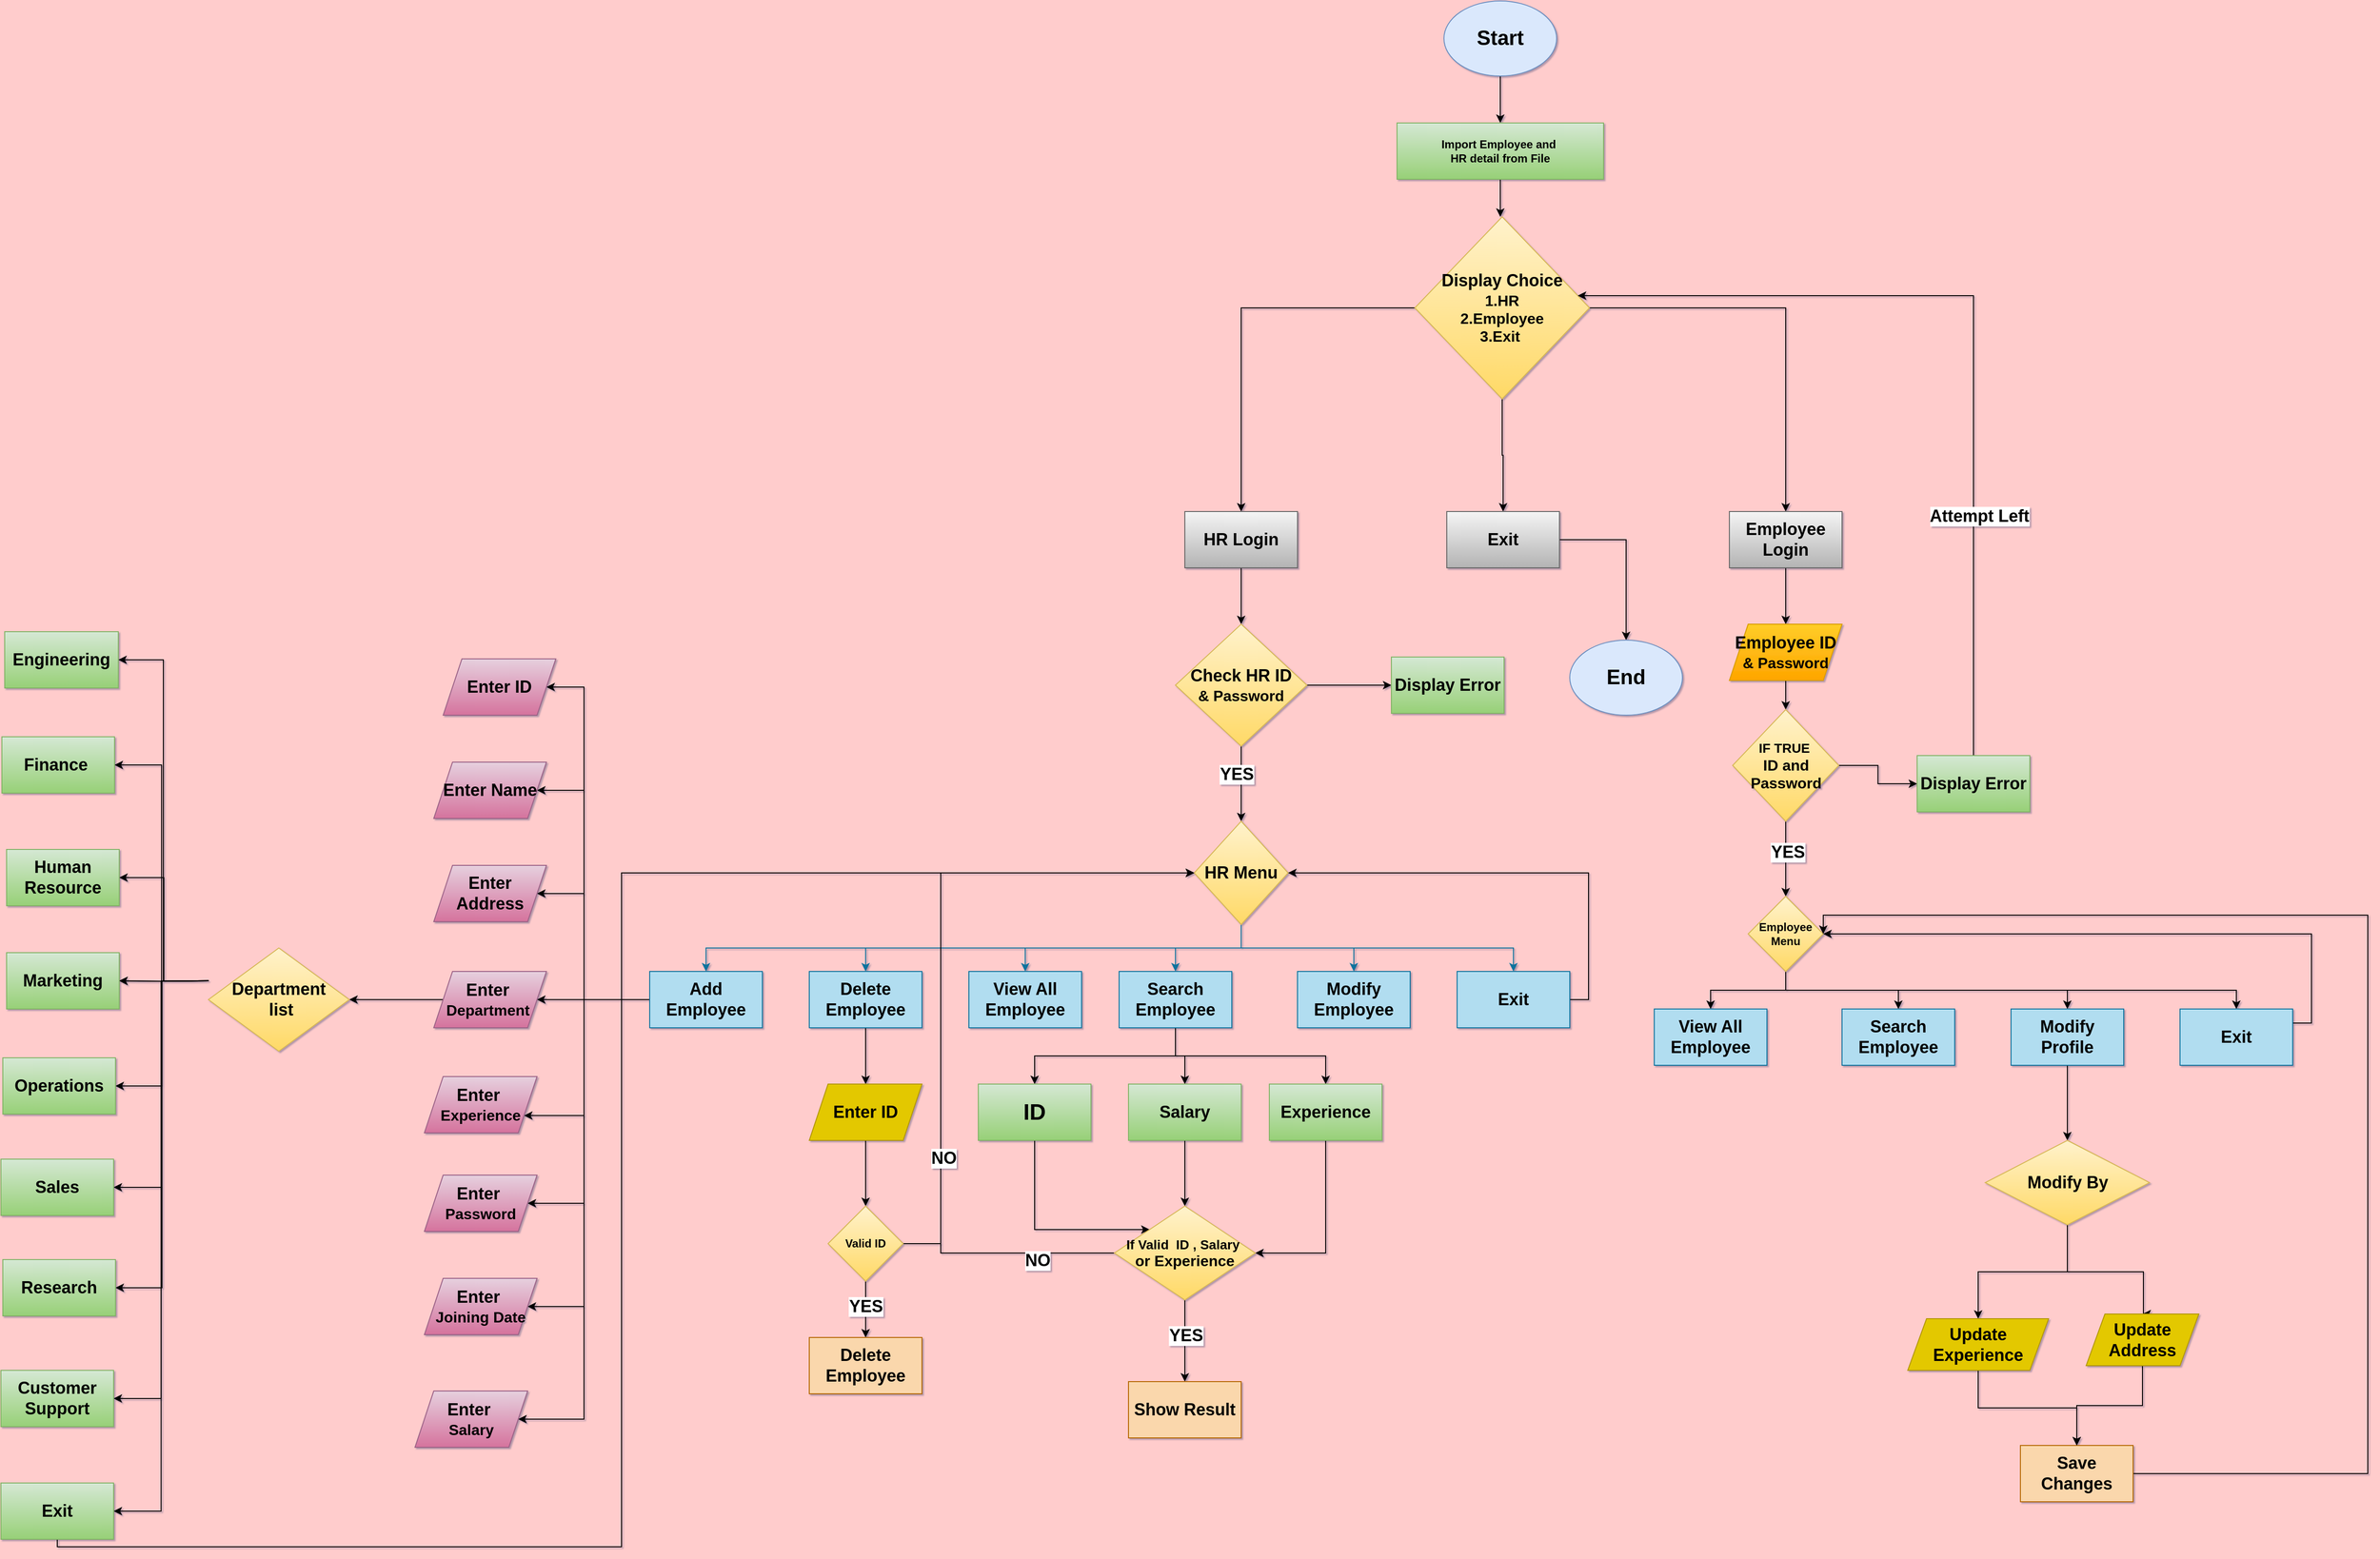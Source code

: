 <mxfile version="26.0.4">
  <diagram name="Page-1" id="1X9vgq1OAzsnJBx7NGv9">
    <mxGraphModel dx="5691" dy="3289" grid="0" gridSize="10" guides="1" tooltips="1" connect="1" arrows="1" fold="1" page="1" pageScale="1" pageWidth="1400" pageHeight="850" background="#FFCCCC" math="0" shadow="1">
      <root>
        <mxCell id="0" />
        <mxCell id="1" parent="0" />
        <mxCell id="npr50LHdcgnVswzbZlhl-4" style="edgeStyle=orthogonalEdgeStyle;rounded=0;orthogonalLoop=1;jettySize=auto;html=1;exitX=0.5;exitY=1;exitDx=0;exitDy=0;entryX=0.5;entryY=0;entryDx=0;entryDy=0;fontStyle=1" edge="1" parent="1" source="npr50LHdcgnVswzbZlhl-1" target="npr50LHdcgnVswzbZlhl-3">
          <mxGeometry relative="1" as="geometry" />
        </mxCell>
        <mxCell id="npr50LHdcgnVswzbZlhl-1" value="&lt;font style=&quot;font-size: 22px;&quot;&gt;&lt;span&gt;Start&lt;/span&gt;&lt;/font&gt;" style="ellipse;whiteSpace=wrap;html=1;fillColor=#dae8fc;strokeColor=#6c8ebf;fontStyle=1" vertex="1" parent="1">
          <mxGeometry x="636" y="-914" width="120" height="80" as="geometry" />
        </mxCell>
        <mxCell id="npr50LHdcgnVswzbZlhl-6" value="" style="edgeStyle=orthogonalEdgeStyle;rounded=0;orthogonalLoop=1;jettySize=auto;html=1;fontStyle=1" edge="1" parent="1" source="npr50LHdcgnVswzbZlhl-3">
          <mxGeometry relative="1" as="geometry">
            <mxPoint x="696" y="-684" as="targetPoint" />
          </mxGeometry>
        </mxCell>
        <mxCell id="npr50LHdcgnVswzbZlhl-3" value="&lt;span&gt;Import Employee and&amp;nbsp;&lt;/span&gt;&lt;div&gt;&lt;span&gt;HR detail from File&lt;/span&gt;&lt;/div&gt;" style="rounded=0;whiteSpace=wrap;html=1;fillColor=#d5e8d4;strokeColor=#82b366;fontStyle=1;gradientColor=#97d077;" vertex="1" parent="1">
          <mxGeometry x="586" y="-784" width="220" height="60" as="geometry" />
        </mxCell>
        <mxCell id="npr50LHdcgnVswzbZlhl-8" value="" style="edgeStyle=orthogonalEdgeStyle;rounded=0;orthogonalLoop=1;jettySize=auto;html=1;fontStyle=1" edge="1" parent="1" source="npr50LHdcgnVswzbZlhl-5" target="npr50LHdcgnVswzbZlhl-7">
          <mxGeometry relative="1" as="geometry" />
        </mxCell>
        <mxCell id="npr50LHdcgnVswzbZlhl-11" style="edgeStyle=orthogonalEdgeStyle;rounded=0;orthogonalLoop=1;jettySize=auto;html=1;exitX=0;exitY=0.5;exitDx=0;exitDy=0;fontStyle=1" edge="1" parent="1" source="npr50LHdcgnVswzbZlhl-5" target="npr50LHdcgnVswzbZlhl-9">
          <mxGeometry relative="1" as="geometry" />
        </mxCell>
        <mxCell id="npr50LHdcgnVswzbZlhl-12" style="edgeStyle=orthogonalEdgeStyle;rounded=0;orthogonalLoop=1;jettySize=auto;html=1;exitX=1;exitY=0.5;exitDx=0;exitDy=0;entryX=0.5;entryY=0;entryDx=0;entryDy=0;fontStyle=1" edge="1" parent="1" source="npr50LHdcgnVswzbZlhl-5" target="npr50LHdcgnVswzbZlhl-10">
          <mxGeometry relative="1" as="geometry" />
        </mxCell>
        <mxCell id="npr50LHdcgnVswzbZlhl-5" value="&lt;font style=&quot;font-size: 18px;&quot;&gt;Display Choice&lt;/font&gt;&lt;div&gt;&lt;font size=&quot;3&quot;&gt;1.HR&lt;/font&gt;&lt;/div&gt;&lt;div&gt;&lt;font size=&quot;3&quot;&gt;2.Employee&lt;/font&gt;&lt;/div&gt;&lt;div&gt;&lt;font size=&quot;3&quot;&gt;3.Exit&amp;nbsp;&lt;/font&gt;&lt;/div&gt;" style="rhombus;whiteSpace=wrap;html=1;rounded=0;fontStyle=1;fillColor=#fff2cc;strokeColor=#d6b656;gradientColor=#ffd966;" vertex="1" parent="1">
          <mxGeometry x="605" y="-684" width="186" height="194" as="geometry" />
        </mxCell>
        <mxCell id="npr50LHdcgnVswzbZlhl-152" style="edgeStyle=orthogonalEdgeStyle;rounded=0;orthogonalLoop=1;jettySize=auto;html=1;exitX=1;exitY=0.5;exitDx=0;exitDy=0;fontStyle=1" edge="1" parent="1" source="npr50LHdcgnVswzbZlhl-7" target="npr50LHdcgnVswzbZlhl-151">
          <mxGeometry relative="1" as="geometry" />
        </mxCell>
        <mxCell id="npr50LHdcgnVswzbZlhl-7" value="&lt;font style=&quot;font-size: 18px;&quot;&gt;Exit&lt;/font&gt;" style="whiteSpace=wrap;html=1;rounded=0;fontStyle=1;fillColor=#f5f5f5;gradientColor=#b3b3b3;strokeColor=#666666;" vertex="1" parent="1">
          <mxGeometry x="639" y="-370" width="120" height="60" as="geometry" />
        </mxCell>
        <mxCell id="npr50LHdcgnVswzbZlhl-14" value="" style="edgeStyle=orthogonalEdgeStyle;rounded=0;orthogonalLoop=1;jettySize=auto;html=1;fontStyle=1" edge="1" parent="1" source="npr50LHdcgnVswzbZlhl-9" target="npr50LHdcgnVswzbZlhl-13">
          <mxGeometry relative="1" as="geometry" />
        </mxCell>
        <mxCell id="npr50LHdcgnVswzbZlhl-9" value="&lt;font style=&quot;font-size: 18px;&quot;&gt;HR Login&lt;/font&gt;" style="whiteSpace=wrap;html=1;rounded=0;fontStyle=1;fillColor=#f5f5f5;gradientColor=#b3b3b3;strokeColor=#666666;" vertex="1" parent="1">
          <mxGeometry x="360" y="-370" width="120" height="60" as="geometry" />
        </mxCell>
        <mxCell id="npr50LHdcgnVswzbZlhl-23" style="edgeStyle=orthogonalEdgeStyle;rounded=0;orthogonalLoop=1;jettySize=auto;html=1;exitX=0.5;exitY=1;exitDx=0;exitDy=0;entryX=0.5;entryY=0;entryDx=0;entryDy=0;fontStyle=1" edge="1" parent="1" source="npr50LHdcgnVswzbZlhl-10" target="npr50LHdcgnVswzbZlhl-22">
          <mxGeometry relative="1" as="geometry" />
        </mxCell>
        <mxCell id="npr50LHdcgnVswzbZlhl-10" value="&lt;font style=&quot;font-size: 18px;&quot;&gt;Employee Login&lt;/font&gt;" style="whiteSpace=wrap;html=1;rounded=0;fontStyle=1;fillColor=#f5f5f5;gradientColor=#b3b3b3;strokeColor=#666666;" vertex="1" parent="1">
          <mxGeometry x="940" y="-370" width="120" height="60" as="geometry" />
        </mxCell>
        <mxCell id="npr50LHdcgnVswzbZlhl-16" value="" style="edgeStyle=orthogonalEdgeStyle;rounded=0;orthogonalLoop=1;jettySize=auto;html=1;fontStyle=1" edge="1" parent="1" source="npr50LHdcgnVswzbZlhl-13" target="npr50LHdcgnVswzbZlhl-15">
          <mxGeometry relative="1" as="geometry" />
        </mxCell>
        <mxCell id="npr50LHdcgnVswzbZlhl-17" value="&lt;font style=&quot;font-size: 18px;&quot;&gt;YES&lt;/font&gt;" style="edgeLabel;html=1;align=center;verticalAlign=middle;resizable=0;points=[];fontStyle=1" vertex="1" connectable="0" parent="npr50LHdcgnVswzbZlhl-16">
          <mxGeometry x="-0.271" y="-5" relative="1" as="geometry">
            <mxPoint y="1" as="offset" />
          </mxGeometry>
        </mxCell>
        <mxCell id="npr50LHdcgnVswzbZlhl-19" value="" style="edgeStyle=orthogonalEdgeStyle;rounded=0;orthogonalLoop=1;jettySize=auto;html=1;fontStyle=1" edge="1" parent="1" source="npr50LHdcgnVswzbZlhl-13" target="npr50LHdcgnVswzbZlhl-18">
          <mxGeometry relative="1" as="geometry" />
        </mxCell>
        <mxCell id="npr50LHdcgnVswzbZlhl-13" value="&lt;font style=&quot;font-size: 18px;&quot;&gt;Check HR ID&lt;/font&gt;&lt;div&gt;&lt;font size=&quot;3&quot;&gt;&amp;amp; Password&lt;/font&gt;&lt;/div&gt;" style="rhombus;whiteSpace=wrap;html=1;rounded=0;fontStyle=1;fillColor=#fff2cc;gradientColor=#ffd966;strokeColor=#d6b656;" vertex="1" parent="1">
          <mxGeometry x="350" y="-250" width="140" height="130" as="geometry" />
        </mxCell>
        <mxCell id="npr50LHdcgnVswzbZlhl-49" style="edgeStyle=orthogonalEdgeStyle;rounded=0;orthogonalLoop=1;jettySize=auto;html=1;exitX=0.5;exitY=1;exitDx=0;exitDy=0;entryX=0.5;entryY=0;entryDx=0;entryDy=0;fontStyle=1;fillColor=#b1ddf0;strokeColor=#10739e;" edge="1" parent="1" source="npr50LHdcgnVswzbZlhl-15" target="npr50LHdcgnVswzbZlhl-38">
          <mxGeometry relative="1" as="geometry" />
        </mxCell>
        <mxCell id="npr50LHdcgnVswzbZlhl-50" style="edgeStyle=orthogonalEdgeStyle;rounded=0;orthogonalLoop=1;jettySize=auto;html=1;exitX=0.5;exitY=1;exitDx=0;exitDy=0;fontStyle=1;fillColor=#b1ddf0;strokeColor=#10739e;" edge="1" parent="1" source="npr50LHdcgnVswzbZlhl-15" target="npr50LHdcgnVswzbZlhl-41">
          <mxGeometry relative="1" as="geometry" />
        </mxCell>
        <mxCell id="npr50LHdcgnVswzbZlhl-52" style="edgeStyle=orthogonalEdgeStyle;rounded=0;orthogonalLoop=1;jettySize=auto;html=1;fontStyle=1;fillColor=#b1ddf0;strokeColor=#10739e;" edge="1" parent="1" source="npr50LHdcgnVswzbZlhl-15" target="npr50LHdcgnVswzbZlhl-37">
          <mxGeometry relative="1" as="geometry" />
        </mxCell>
        <mxCell id="npr50LHdcgnVswzbZlhl-53" style="edgeStyle=orthogonalEdgeStyle;rounded=0;orthogonalLoop=1;jettySize=auto;html=1;exitX=0.5;exitY=1;exitDx=0;exitDy=0;fontStyle=1;fillColor=#b1ddf0;strokeColor=#10739e;" edge="1" parent="1" source="npr50LHdcgnVswzbZlhl-15" target="npr50LHdcgnVswzbZlhl-36">
          <mxGeometry relative="1" as="geometry" />
        </mxCell>
        <mxCell id="npr50LHdcgnVswzbZlhl-54" style="edgeStyle=orthogonalEdgeStyle;rounded=0;orthogonalLoop=1;jettySize=auto;html=1;exitX=0.5;exitY=1;exitDx=0;exitDy=0;entryX=0.5;entryY=0;entryDx=0;entryDy=0;fontStyle=1;fillColor=#b1ddf0;strokeColor=#10739e;" edge="1" parent="1" source="npr50LHdcgnVswzbZlhl-15" target="npr50LHdcgnVswzbZlhl-35">
          <mxGeometry relative="1" as="geometry" />
        </mxCell>
        <mxCell id="npr50LHdcgnVswzbZlhl-57" style="edgeStyle=orthogonalEdgeStyle;rounded=0;orthogonalLoop=1;jettySize=auto;html=1;exitX=0.5;exitY=1;exitDx=0;exitDy=0;entryX=0.5;entryY=0;entryDx=0;entryDy=0;fontStyle=1;fillColor=#b1ddf0;strokeColor=#10739e;" edge="1" parent="1" source="npr50LHdcgnVswzbZlhl-15" target="npr50LHdcgnVswzbZlhl-42">
          <mxGeometry relative="1" as="geometry" />
        </mxCell>
        <mxCell id="npr50LHdcgnVswzbZlhl-15" value="&lt;font style=&quot;font-size: 18px;&quot;&gt;HR Menu&lt;/font&gt;" style="rhombus;whiteSpace=wrap;html=1;rounded=0;fontStyle=1;fillColor=#fff2cc;gradientColor=#ffd966;strokeColor=#d6b656;" vertex="1" parent="1">
          <mxGeometry x="370" y="-40" width="100" height="110" as="geometry" />
        </mxCell>
        <mxCell id="npr50LHdcgnVswzbZlhl-18" value="&lt;font style=&quot;font-size: 18px;&quot;&gt;Display Error&lt;/font&gt;" style="whiteSpace=wrap;html=1;rounded=0;fontStyle=1;fillColor=#d5e8d4;gradientColor=#97d077;strokeColor=#82b366;" vertex="1" parent="1">
          <mxGeometry x="580" y="-215" width="120" height="60" as="geometry" />
        </mxCell>
        <mxCell id="npr50LHdcgnVswzbZlhl-25" value="" style="edgeStyle=orthogonalEdgeStyle;rounded=0;orthogonalLoop=1;jettySize=auto;html=1;fontStyle=1" edge="1" parent="1" source="npr50LHdcgnVswzbZlhl-22" target="npr50LHdcgnVswzbZlhl-24">
          <mxGeometry relative="1" as="geometry" />
        </mxCell>
        <mxCell id="npr50LHdcgnVswzbZlhl-22" value="&lt;font style=&quot;font-size: 18px;&quot;&gt;Employee ID&lt;/font&gt;&lt;div&gt;&lt;font size=&quot;3&quot;&gt;&amp;amp; Password&lt;/font&gt;&lt;/div&gt;" style="shape=parallelogram;perimeter=parallelogramPerimeter;whiteSpace=wrap;html=1;fixedSize=1;fontStyle=1;fillColor=#ffcd28;gradientColor=#ffa500;strokeColor=#d79b00;" vertex="1" parent="1">
          <mxGeometry x="940" y="-250" width="120" height="60" as="geometry" />
        </mxCell>
        <mxCell id="npr50LHdcgnVswzbZlhl-29" value="" style="edgeStyle=orthogonalEdgeStyle;rounded=0;orthogonalLoop=1;jettySize=auto;html=1;fontStyle=1" edge="1" parent="1" source="npr50LHdcgnVswzbZlhl-24" target="npr50LHdcgnVswzbZlhl-28">
          <mxGeometry relative="1" as="geometry" />
        </mxCell>
        <mxCell id="npr50LHdcgnVswzbZlhl-30" value="&lt;font style=&quot;font-size: 18px;&quot;&gt;YES&lt;/font&gt;" style="edgeLabel;html=1;align=center;verticalAlign=middle;resizable=0;points=[];fontStyle=1" vertex="1" connectable="0" parent="npr50LHdcgnVswzbZlhl-29">
          <mxGeometry x="-0.2" y="2" relative="1" as="geometry">
            <mxPoint y="1" as="offset" />
          </mxGeometry>
        </mxCell>
        <mxCell id="npr50LHdcgnVswzbZlhl-32" style="edgeStyle=orthogonalEdgeStyle;rounded=0;orthogonalLoop=1;jettySize=auto;html=1;exitX=1;exitY=0.5;exitDx=0;exitDy=0;entryX=0;entryY=0.5;entryDx=0;entryDy=0;fontStyle=1" edge="1" parent="1" source="npr50LHdcgnVswzbZlhl-24" target="npr50LHdcgnVswzbZlhl-31">
          <mxGeometry relative="1" as="geometry" />
        </mxCell>
        <mxCell id="npr50LHdcgnVswzbZlhl-24" value="&lt;font style=&quot;font-size: 14px;&quot;&gt;IF TRUE&amp;nbsp;&lt;/font&gt;&lt;div&gt;&lt;font size=&quot;3&quot;&gt;ID and Password&lt;/font&gt;&lt;/div&gt;" style="rhombus;whiteSpace=wrap;html=1;fontStyle=1;fillColor=#fff2cc;gradientColor=#ffd966;strokeColor=#d6b656;" vertex="1" parent="1">
          <mxGeometry x="943.5" y="-159" width="113" height="119" as="geometry" />
        </mxCell>
        <mxCell id="npr50LHdcgnVswzbZlhl-62" style="edgeStyle=orthogonalEdgeStyle;rounded=0;orthogonalLoop=1;jettySize=auto;html=1;exitX=0.5;exitY=1;exitDx=0;exitDy=0;entryX=0.5;entryY=0;entryDx=0;entryDy=0;fontStyle=1" edge="1" parent="1" source="npr50LHdcgnVswzbZlhl-28" target="npr50LHdcgnVswzbZlhl-58">
          <mxGeometry relative="1" as="geometry" />
        </mxCell>
        <mxCell id="npr50LHdcgnVswzbZlhl-64" style="edgeStyle=orthogonalEdgeStyle;rounded=0;orthogonalLoop=1;jettySize=auto;html=1;exitX=0.5;exitY=1;exitDx=0;exitDy=0;fontStyle=1" edge="1" parent="1" source="npr50LHdcgnVswzbZlhl-28" target="npr50LHdcgnVswzbZlhl-59">
          <mxGeometry relative="1" as="geometry" />
        </mxCell>
        <mxCell id="npr50LHdcgnVswzbZlhl-65" style="edgeStyle=orthogonalEdgeStyle;rounded=0;orthogonalLoop=1;jettySize=auto;html=1;exitX=0.5;exitY=1;exitDx=0;exitDy=0;entryX=0.5;entryY=0;entryDx=0;entryDy=0;fontStyle=1" edge="1" parent="1" source="npr50LHdcgnVswzbZlhl-28" target="npr50LHdcgnVswzbZlhl-61">
          <mxGeometry relative="1" as="geometry" />
        </mxCell>
        <mxCell id="npr50LHdcgnVswzbZlhl-66" style="edgeStyle=orthogonalEdgeStyle;rounded=0;orthogonalLoop=1;jettySize=auto;html=1;exitX=0.5;exitY=1;exitDx=0;exitDy=0;entryX=0.5;entryY=0;entryDx=0;entryDy=0;fontStyle=1" edge="1" parent="1" source="npr50LHdcgnVswzbZlhl-28" target="npr50LHdcgnVswzbZlhl-60">
          <mxGeometry relative="1" as="geometry" />
        </mxCell>
        <mxCell id="npr50LHdcgnVswzbZlhl-28" value="Employee Menu" style="rhombus;whiteSpace=wrap;html=1;fontStyle=1;fillColor=#fff2cc;gradientColor=#ffd966;strokeColor=#d6b656;" vertex="1" parent="1">
          <mxGeometry x="960" y="40" width="80" height="80" as="geometry" />
        </mxCell>
        <mxCell id="npr50LHdcgnVswzbZlhl-33" style="edgeStyle=orthogonalEdgeStyle;rounded=0;orthogonalLoop=1;jettySize=auto;html=1;exitX=0.5;exitY=0;exitDx=0;exitDy=0;fontStyle=1" edge="1" parent="1" source="npr50LHdcgnVswzbZlhl-31" target="npr50LHdcgnVswzbZlhl-5">
          <mxGeometry relative="1" as="geometry">
            <Array as="points">
              <mxPoint x="1200" y="-600" />
            </Array>
          </mxGeometry>
        </mxCell>
        <mxCell id="npr50LHdcgnVswzbZlhl-34" value="&lt;font style=&quot;font-size: 18px;&quot;&gt;Attempt Left&lt;/font&gt;" style="edgeLabel;html=1;align=center;verticalAlign=middle;resizable=0;points=[];fontStyle=1" vertex="1" connectable="0" parent="npr50LHdcgnVswzbZlhl-33">
          <mxGeometry x="-0.44" y="-6" relative="1" as="geometry">
            <mxPoint as="offset" />
          </mxGeometry>
        </mxCell>
        <mxCell id="npr50LHdcgnVswzbZlhl-31" value="&lt;font style=&quot;font-size: 18px;&quot;&gt;Display Error&lt;/font&gt;" style="whiteSpace=wrap;html=1;rounded=0;fontStyle=1;fillColor=#d5e8d4;gradientColor=#97d077;strokeColor=#82b366;" vertex="1" parent="1">
          <mxGeometry x="1140" y="-110" width="120" height="60" as="geometry" />
        </mxCell>
        <mxCell id="npr50LHdcgnVswzbZlhl-70" style="edgeStyle=orthogonalEdgeStyle;rounded=0;orthogonalLoop=1;jettySize=auto;html=1;exitX=0.5;exitY=1;exitDx=0;exitDy=0;fontStyle=1" edge="1" parent="1" source="npr50LHdcgnVswzbZlhl-35" target="npr50LHdcgnVswzbZlhl-69">
          <mxGeometry relative="1" as="geometry" />
        </mxCell>
        <mxCell id="npr50LHdcgnVswzbZlhl-35" value="&lt;font style=&quot;font-size: 18px;&quot;&gt;Delete Employee&lt;/font&gt;" style="whiteSpace=wrap;html=1;rounded=0;fontStyle=1;fillColor=#b1ddf0;strokeColor=#10739e;" vertex="1" parent="1">
          <mxGeometry x="-40" y="120" width="120" height="60" as="geometry" />
        </mxCell>
        <mxCell id="npr50LHdcgnVswzbZlhl-36" value="&lt;font style=&quot;font-size: 18px;&quot;&gt;View All Employee&lt;/font&gt;" style="whiteSpace=wrap;html=1;rounded=0;fontStyle=1;fillColor=#b1ddf0;strokeColor=#10739e;" vertex="1" parent="1">
          <mxGeometry x="130" y="120" width="120" height="60" as="geometry" />
        </mxCell>
        <mxCell id="npr50LHdcgnVswzbZlhl-80" style="edgeStyle=orthogonalEdgeStyle;rounded=0;orthogonalLoop=1;jettySize=auto;html=1;exitX=0.5;exitY=1;exitDx=0;exitDy=0;entryX=0.5;entryY=0;entryDx=0;entryDy=0;fontStyle=1" edge="1" parent="1" source="npr50LHdcgnVswzbZlhl-37" target="npr50LHdcgnVswzbZlhl-77">
          <mxGeometry relative="1" as="geometry" />
        </mxCell>
        <mxCell id="npr50LHdcgnVswzbZlhl-81" style="edgeStyle=orthogonalEdgeStyle;rounded=0;orthogonalLoop=1;jettySize=auto;html=1;exitX=0.5;exitY=1;exitDx=0;exitDy=0;entryX=0.5;entryY=0;entryDx=0;entryDy=0;fontStyle=1" edge="1" parent="1" source="npr50LHdcgnVswzbZlhl-37" target="npr50LHdcgnVswzbZlhl-79">
          <mxGeometry relative="1" as="geometry" />
        </mxCell>
        <mxCell id="npr50LHdcgnVswzbZlhl-82" style="edgeStyle=orthogonalEdgeStyle;rounded=0;orthogonalLoop=1;jettySize=auto;html=1;exitX=0.5;exitY=1;exitDx=0;exitDy=0;entryX=0.5;entryY=0;entryDx=0;entryDy=0;fontStyle=1" edge="1" parent="1" source="npr50LHdcgnVswzbZlhl-37" target="npr50LHdcgnVswzbZlhl-78">
          <mxGeometry relative="1" as="geometry" />
        </mxCell>
        <mxCell id="npr50LHdcgnVswzbZlhl-37" value="&lt;font style=&quot;font-size: 18px;&quot;&gt;Search Employee&lt;/font&gt;" style="whiteSpace=wrap;html=1;rounded=0;fontStyle=1;fillColor=#b1ddf0;strokeColor=#10739e;" vertex="1" parent="1">
          <mxGeometry x="290" y="120" width="120" height="60" as="geometry" />
        </mxCell>
        <mxCell id="npr50LHdcgnVswzbZlhl-38" value="&lt;font style=&quot;font-size: 18px;&quot;&gt;Modify Employee&lt;/font&gt;" style="whiteSpace=wrap;html=1;rounded=0;fontStyle=1;fillColor=#b1ddf0;strokeColor=#10739e;" vertex="1" parent="1">
          <mxGeometry x="480" y="120" width="120" height="60" as="geometry" />
        </mxCell>
        <mxCell id="npr50LHdcgnVswzbZlhl-67" style="edgeStyle=orthogonalEdgeStyle;rounded=0;orthogonalLoop=1;jettySize=auto;html=1;exitX=1;exitY=0.5;exitDx=0;exitDy=0;entryX=1;entryY=0.5;entryDx=0;entryDy=0;fontStyle=1" edge="1" parent="1" source="npr50LHdcgnVswzbZlhl-41" target="npr50LHdcgnVswzbZlhl-15">
          <mxGeometry relative="1" as="geometry" />
        </mxCell>
        <mxCell id="npr50LHdcgnVswzbZlhl-41" value="&lt;font style=&quot;font-size: 18px;&quot;&gt;Exit&lt;/font&gt;" style="whiteSpace=wrap;html=1;rounded=0;fontStyle=1;fillColor=#b1ddf0;strokeColor=#10739e;" vertex="1" parent="1">
          <mxGeometry x="650" y="120" width="120" height="60" as="geometry" />
        </mxCell>
        <mxCell id="npr50LHdcgnVswzbZlhl-120" style="edgeStyle=orthogonalEdgeStyle;rounded=0;orthogonalLoop=1;jettySize=auto;html=1;exitX=0;exitY=0.5;exitDx=0;exitDy=0;entryX=1;entryY=0.75;entryDx=0;entryDy=0;fontStyle=1" edge="1" parent="1" source="npr50LHdcgnVswzbZlhl-42" target="npr50LHdcgnVswzbZlhl-114">
          <mxGeometry relative="1" as="geometry">
            <Array as="points">
              <mxPoint x="-280" y="150" />
              <mxPoint x="-280" y="274" />
            </Array>
          </mxGeometry>
        </mxCell>
        <mxCell id="npr50LHdcgnVswzbZlhl-121" style="edgeStyle=orthogonalEdgeStyle;rounded=0;orthogonalLoop=1;jettySize=auto;html=1;entryX=1;entryY=0.5;entryDx=0;entryDy=0;fontStyle=1" edge="1" parent="1" source="npr50LHdcgnVswzbZlhl-42" target="npr50LHdcgnVswzbZlhl-115">
          <mxGeometry relative="1" as="geometry">
            <Array as="points">
              <mxPoint x="-280" y="150" />
              <mxPoint x="-280" y="367" />
            </Array>
          </mxGeometry>
        </mxCell>
        <mxCell id="npr50LHdcgnVswzbZlhl-122" style="edgeStyle=orthogonalEdgeStyle;rounded=0;orthogonalLoop=1;jettySize=auto;html=1;exitX=0;exitY=0.5;exitDx=0;exitDy=0;entryX=1;entryY=0.5;entryDx=0;entryDy=0;fontStyle=1" edge="1" parent="1" source="npr50LHdcgnVswzbZlhl-42" target="npr50LHdcgnVswzbZlhl-116">
          <mxGeometry relative="1" as="geometry">
            <Array as="points">
              <mxPoint x="-280" y="150" />
              <mxPoint x="-280" y="477" />
            </Array>
          </mxGeometry>
        </mxCell>
        <mxCell id="npr50LHdcgnVswzbZlhl-123" style="edgeStyle=orthogonalEdgeStyle;rounded=0;orthogonalLoop=1;jettySize=auto;html=1;exitX=0;exitY=0.5;exitDx=0;exitDy=0;entryX=1;entryY=0.5;entryDx=0;entryDy=0;fontStyle=1" edge="1" parent="1" source="npr50LHdcgnVswzbZlhl-42" target="npr50LHdcgnVswzbZlhl-117">
          <mxGeometry relative="1" as="geometry">
            <Array as="points">
              <mxPoint x="-280" y="150" />
              <mxPoint x="-280" y="597" />
            </Array>
          </mxGeometry>
        </mxCell>
        <mxCell id="npr50LHdcgnVswzbZlhl-124" style="edgeStyle=orthogonalEdgeStyle;rounded=0;orthogonalLoop=1;jettySize=auto;html=1;exitX=0;exitY=0.5;exitDx=0;exitDy=0;entryX=1;entryY=0.5;entryDx=0;entryDy=0;fontStyle=1" edge="1" parent="1" source="npr50LHdcgnVswzbZlhl-42" target="npr50LHdcgnVswzbZlhl-113">
          <mxGeometry relative="1" as="geometry" />
        </mxCell>
        <mxCell id="npr50LHdcgnVswzbZlhl-125" style="edgeStyle=orthogonalEdgeStyle;rounded=0;orthogonalLoop=1;jettySize=auto;html=1;exitX=0;exitY=0.25;exitDx=0;exitDy=0;entryX=1;entryY=0.5;entryDx=0;entryDy=0;fontStyle=1" edge="1" parent="1" source="npr50LHdcgnVswzbZlhl-42" target="npr50LHdcgnVswzbZlhl-112">
          <mxGeometry relative="1" as="geometry">
            <Array as="points">
              <mxPoint x="-210" y="150" />
              <mxPoint x="-280" y="150" />
              <mxPoint x="-280" y="37" />
            </Array>
          </mxGeometry>
        </mxCell>
        <mxCell id="npr50LHdcgnVswzbZlhl-127" style="edgeStyle=orthogonalEdgeStyle;rounded=0;orthogonalLoop=1;jettySize=auto;html=1;entryX=1;entryY=0.5;entryDx=0;entryDy=0;fontStyle=1" edge="1" parent="1" source="npr50LHdcgnVswzbZlhl-42" target="npr50LHdcgnVswzbZlhl-111">
          <mxGeometry relative="1" as="geometry">
            <Array as="points">
              <mxPoint x="-280" y="150" />
              <mxPoint x="-280" y="-73" />
            </Array>
          </mxGeometry>
        </mxCell>
        <mxCell id="npr50LHdcgnVswzbZlhl-128" style="edgeStyle=orthogonalEdgeStyle;rounded=0;orthogonalLoop=1;jettySize=auto;html=1;entryX=1;entryY=0.5;entryDx=0;entryDy=0;fontStyle=1" edge="1" parent="1" source="npr50LHdcgnVswzbZlhl-42" target="npr50LHdcgnVswzbZlhl-110">
          <mxGeometry relative="1" as="geometry">
            <Array as="points">
              <mxPoint x="-280" y="150" />
              <mxPoint x="-280" y="-183" />
            </Array>
          </mxGeometry>
        </mxCell>
        <mxCell id="npr50LHdcgnVswzbZlhl-42" value="&lt;font style=&quot;font-size: 18px;&quot;&gt;Add Employee&lt;/font&gt;" style="whiteSpace=wrap;html=1;rounded=0;fontStyle=1;fillColor=#b1ddf0;strokeColor=#10739e;" vertex="1" parent="1">
          <mxGeometry x="-210" y="120" width="120" height="60" as="geometry" />
        </mxCell>
        <mxCell id="npr50LHdcgnVswzbZlhl-58" value="&lt;font style=&quot;font-size: 18px;&quot;&gt;View All Employee&lt;/font&gt;" style="whiteSpace=wrap;html=1;rounded=0;fontStyle=1;fillColor=#b1ddf0;strokeColor=#10739e;" vertex="1" parent="1">
          <mxGeometry x="860" y="160" width="120" height="60" as="geometry" />
        </mxCell>
        <mxCell id="npr50LHdcgnVswzbZlhl-59" value="&lt;font style=&quot;font-size: 18px;&quot;&gt;Search Employee&lt;/font&gt;" style="whiteSpace=wrap;html=1;rounded=0;fontStyle=1;fillColor=#b1ddf0;strokeColor=#10739e;" vertex="1" parent="1">
          <mxGeometry x="1060" y="160" width="120" height="60" as="geometry" />
        </mxCell>
        <mxCell id="npr50LHdcgnVswzbZlhl-68" style="edgeStyle=orthogonalEdgeStyle;rounded=0;orthogonalLoop=1;jettySize=auto;html=1;exitX=1;exitY=0.25;exitDx=0;exitDy=0;entryX=1;entryY=0.5;entryDx=0;entryDy=0;fontStyle=1" edge="1" parent="1" source="npr50LHdcgnVswzbZlhl-60" target="npr50LHdcgnVswzbZlhl-28">
          <mxGeometry relative="1" as="geometry" />
        </mxCell>
        <mxCell id="npr50LHdcgnVswzbZlhl-60" value="&lt;font style=&quot;font-size: 18px;&quot;&gt;Exit&lt;/font&gt;" style="whiteSpace=wrap;html=1;rounded=0;fontStyle=1;fillColor=#b1ddf0;strokeColor=#10739e;" vertex="1" parent="1">
          <mxGeometry x="1420" y="160" width="120" height="60" as="geometry" />
        </mxCell>
        <mxCell id="npr50LHdcgnVswzbZlhl-96" value="" style="edgeStyle=orthogonalEdgeStyle;rounded=0;orthogonalLoop=1;jettySize=auto;html=1;fontStyle=1" edge="1" parent="1" source="npr50LHdcgnVswzbZlhl-61" target="npr50LHdcgnVswzbZlhl-95">
          <mxGeometry relative="1" as="geometry" />
        </mxCell>
        <mxCell id="npr50LHdcgnVswzbZlhl-61" value="&lt;font style=&quot;font-size: 18px;&quot;&gt;Modify Profile&lt;/font&gt;" style="whiteSpace=wrap;html=1;rounded=0;fontStyle=1;fillColor=#b1ddf0;strokeColor=#10739e;" vertex="1" parent="1">
          <mxGeometry x="1240" y="160" width="120" height="60" as="geometry" />
        </mxCell>
        <mxCell id="npr50LHdcgnVswzbZlhl-72" value="" style="edgeStyle=orthogonalEdgeStyle;rounded=0;orthogonalLoop=1;jettySize=auto;html=1;fontStyle=1" edge="1" parent="1" source="npr50LHdcgnVswzbZlhl-69" target="npr50LHdcgnVswzbZlhl-71">
          <mxGeometry relative="1" as="geometry" />
        </mxCell>
        <mxCell id="npr50LHdcgnVswzbZlhl-69" value="&lt;font style=&quot;font-size: 18px;&quot;&gt;Enter ID&lt;/font&gt;" style="shape=parallelogram;perimeter=parallelogramPerimeter;whiteSpace=wrap;html=1;fixedSize=1;fontStyle=1;fillColor=#e3c800;fontColor=#000000;strokeColor=#B09500;" vertex="1" parent="1">
          <mxGeometry x="-40" y="240" width="120" height="60" as="geometry" />
        </mxCell>
        <mxCell id="npr50LHdcgnVswzbZlhl-74" value="" style="edgeStyle=orthogonalEdgeStyle;rounded=0;orthogonalLoop=1;jettySize=auto;html=1;fontStyle=1" edge="1" parent="1" source="npr50LHdcgnVswzbZlhl-71" target="npr50LHdcgnVswzbZlhl-73">
          <mxGeometry relative="1" as="geometry" />
        </mxCell>
        <mxCell id="npr50LHdcgnVswzbZlhl-75" value="&lt;font style=&quot;font-size: 18px;&quot;&gt;YES&lt;/font&gt;" style="edgeLabel;html=1;align=center;verticalAlign=middle;resizable=0;points=[];fontStyle=1" vertex="1" connectable="0" parent="npr50LHdcgnVswzbZlhl-74">
          <mxGeometry x="-0.097" relative="1" as="geometry">
            <mxPoint as="offset" />
          </mxGeometry>
        </mxCell>
        <mxCell id="npr50LHdcgnVswzbZlhl-76" style="edgeStyle=orthogonalEdgeStyle;rounded=0;orthogonalLoop=1;jettySize=auto;html=1;entryX=0;entryY=0.5;entryDx=0;entryDy=0;fontStyle=1" edge="1" parent="1" source="npr50LHdcgnVswzbZlhl-71" target="npr50LHdcgnVswzbZlhl-15">
          <mxGeometry relative="1" as="geometry">
            <Array as="points">
              <mxPoint x="100" y="410" />
              <mxPoint x="100" y="15" />
            </Array>
          </mxGeometry>
        </mxCell>
        <mxCell id="npr50LHdcgnVswzbZlhl-71" value="Valid ID" style="rhombus;whiteSpace=wrap;html=1;fontStyle=1;fillColor=#fff2cc;gradientColor=#ffd966;strokeColor=#d6b656;" vertex="1" parent="1">
          <mxGeometry x="-20" y="370" width="80" height="80" as="geometry" />
        </mxCell>
        <mxCell id="npr50LHdcgnVswzbZlhl-73" value="&lt;font style=&quot;font-size: 18px;&quot;&gt;Delete Employee&lt;/font&gt;" style="whiteSpace=wrap;html=1;fontStyle=1;fillColor=#fad7ac;strokeColor=#b46504;" vertex="1" parent="1">
          <mxGeometry x="-40" y="510" width="120" height="60" as="geometry" />
        </mxCell>
        <mxCell id="npr50LHdcgnVswzbZlhl-86" style="edgeStyle=orthogonalEdgeStyle;rounded=0;orthogonalLoop=1;jettySize=auto;html=1;exitX=0.5;exitY=1;exitDx=0;exitDy=0;entryX=0;entryY=0;entryDx=0;entryDy=0;fontStyle=1" edge="1" parent="1" source="npr50LHdcgnVswzbZlhl-77" target="npr50LHdcgnVswzbZlhl-83">
          <mxGeometry relative="1" as="geometry">
            <Array as="points">
              <mxPoint x="200" y="395" />
            </Array>
          </mxGeometry>
        </mxCell>
        <mxCell id="npr50LHdcgnVswzbZlhl-77" value="&lt;font style=&quot;font-size: 24px;&quot;&gt;ID&lt;/font&gt;" style="whiteSpace=wrap;html=1;rounded=0;fontStyle=1;fillColor=#d5e8d4;gradientColor=#97d077;strokeColor=#82b366;" vertex="1" parent="1">
          <mxGeometry x="140" y="240" width="120" height="60" as="geometry" />
        </mxCell>
        <mxCell id="npr50LHdcgnVswzbZlhl-84" value="" style="edgeStyle=orthogonalEdgeStyle;rounded=0;orthogonalLoop=1;jettySize=auto;html=1;fontStyle=1" edge="1" parent="1" source="npr50LHdcgnVswzbZlhl-78" target="npr50LHdcgnVswzbZlhl-83">
          <mxGeometry relative="1" as="geometry" />
        </mxCell>
        <mxCell id="npr50LHdcgnVswzbZlhl-78" value="&lt;font style=&quot;font-size: 18px;&quot;&gt;Salary&lt;/font&gt;" style="whiteSpace=wrap;html=1;rounded=0;fontStyle=1;fillColor=#d5e8d4;gradientColor=#97d077;strokeColor=#82b366;" vertex="1" parent="1">
          <mxGeometry x="300" y="240" width="120" height="60" as="geometry" />
        </mxCell>
        <mxCell id="npr50LHdcgnVswzbZlhl-88" style="edgeStyle=orthogonalEdgeStyle;rounded=0;orthogonalLoop=1;jettySize=auto;html=1;entryX=1;entryY=0.5;entryDx=0;entryDy=0;fontStyle=1" edge="1" parent="1" source="npr50LHdcgnVswzbZlhl-79" target="npr50LHdcgnVswzbZlhl-83">
          <mxGeometry relative="1" as="geometry">
            <Array as="points">
              <mxPoint x="510" y="420" />
            </Array>
          </mxGeometry>
        </mxCell>
        <mxCell id="npr50LHdcgnVswzbZlhl-79" value="&lt;font style=&quot;font-size: 18px;&quot;&gt;Experience&lt;/font&gt;" style="whiteSpace=wrap;html=1;rounded=0;fontStyle=1;fillColor=#d5e8d4;gradientColor=#97d077;strokeColor=#82b366;" vertex="1" parent="1">
          <mxGeometry x="450" y="240" width="120" height="60" as="geometry" />
        </mxCell>
        <mxCell id="npr50LHdcgnVswzbZlhl-90" value="" style="edgeStyle=orthogonalEdgeStyle;rounded=0;orthogonalLoop=1;jettySize=auto;html=1;fontStyle=1" edge="1" parent="1" source="npr50LHdcgnVswzbZlhl-83" target="npr50LHdcgnVswzbZlhl-89">
          <mxGeometry relative="1" as="geometry" />
        </mxCell>
        <mxCell id="npr50LHdcgnVswzbZlhl-91" value="&lt;font style=&quot;font-size: 18px;&quot;&gt;YES&lt;/font&gt;" style="edgeLabel;html=1;align=center;verticalAlign=middle;resizable=0;points=[];fontStyle=1" vertex="1" connectable="0" parent="npr50LHdcgnVswzbZlhl-90">
          <mxGeometry x="-0.142" y="1" relative="1" as="geometry">
            <mxPoint as="offset" />
          </mxGeometry>
        </mxCell>
        <mxCell id="npr50LHdcgnVswzbZlhl-92" style="edgeStyle=orthogonalEdgeStyle;rounded=0;orthogonalLoop=1;jettySize=auto;html=1;entryX=0;entryY=0.5;entryDx=0;entryDy=0;fontStyle=1" edge="1" parent="1" source="npr50LHdcgnVswzbZlhl-83" target="npr50LHdcgnVswzbZlhl-15">
          <mxGeometry relative="1" as="geometry">
            <Array as="points">
              <mxPoint x="100" y="420" />
              <mxPoint x="100" y="15" />
            </Array>
          </mxGeometry>
        </mxCell>
        <mxCell id="npr50LHdcgnVswzbZlhl-93" value="&lt;font style=&quot;font-size: 18px;&quot;&gt;NO&lt;/font&gt;" style="edgeLabel;html=1;align=center;verticalAlign=middle;resizable=0;points=[];fontStyle=1" vertex="1" connectable="0" parent="npr50LHdcgnVswzbZlhl-92">
          <mxGeometry x="-0.809" y="8" relative="1" as="geometry">
            <mxPoint as="offset" />
          </mxGeometry>
        </mxCell>
        <mxCell id="npr50LHdcgnVswzbZlhl-94" value="&lt;font style=&quot;font-size: 18px;&quot;&gt;NO&lt;/font&gt;" style="edgeLabel;html=1;align=center;verticalAlign=middle;resizable=0;points=[];fontStyle=1" vertex="1" connectable="0" parent="npr50LHdcgnVswzbZlhl-92">
          <mxGeometry x="-0.334" y="-3" relative="1" as="geometry">
            <mxPoint as="offset" />
          </mxGeometry>
        </mxCell>
        <mxCell id="npr50LHdcgnVswzbZlhl-83" value="&lt;font style=&quot;font-size: 14px;&quot;&gt;If Valid&amp;nbsp; ID , Salary&amp;nbsp;&lt;/font&gt;&lt;div&gt;&lt;font size=&quot;3&quot;&gt;or Experience&lt;/font&gt;&lt;/div&gt;" style="rhombus;whiteSpace=wrap;html=1;rounded=0;fontStyle=1;fillColor=#fff2cc;gradientColor=#ffd966;strokeColor=#d6b656;" vertex="1" parent="1">
          <mxGeometry x="285" y="370" width="150" height="100" as="geometry" />
        </mxCell>
        <mxCell id="npr50LHdcgnVswzbZlhl-89" value="&lt;font style=&quot;font-size: 18px;&quot;&gt;Show Result&lt;/font&gt;" style="whiteSpace=wrap;html=1;rounded=0;fontStyle=1;fillColor=#fad7ac;strokeColor=#b46504;" vertex="1" parent="1">
          <mxGeometry x="300" y="557" width="120" height="60" as="geometry" />
        </mxCell>
        <mxCell id="npr50LHdcgnVswzbZlhl-100" value="" style="edgeStyle=orthogonalEdgeStyle;rounded=0;orthogonalLoop=1;jettySize=auto;html=1;fontStyle=1" edge="1" parent="1" source="npr50LHdcgnVswzbZlhl-95">
          <mxGeometry relative="1" as="geometry">
            <mxPoint x="1380" y="485" as="targetPoint" />
            <Array as="points">
              <mxPoint x="1300" y="440" />
              <mxPoint x="1381" y="440" />
              <mxPoint x="1381" y="485" />
            </Array>
          </mxGeometry>
        </mxCell>
        <mxCell id="npr50LHdcgnVswzbZlhl-106" style="edgeStyle=orthogonalEdgeStyle;rounded=0;orthogonalLoop=1;jettySize=auto;html=1;fontStyle=1" edge="1" parent="1" source="npr50LHdcgnVswzbZlhl-95" target="npr50LHdcgnVswzbZlhl-103">
          <mxGeometry relative="1" as="geometry" />
        </mxCell>
        <mxCell id="npr50LHdcgnVswzbZlhl-95" value="&lt;font style=&quot;font-size: 18px;&quot;&gt;Modify By&lt;/font&gt;" style="rhombus;whiteSpace=wrap;html=1;rounded=0;fontStyle=1;fillColor=#fff2cc;gradientColor=#ffd966;strokeColor=#d6b656;" vertex="1" parent="1">
          <mxGeometry x="1212.5" y="300" width="175" height="90" as="geometry" />
        </mxCell>
        <mxCell id="npr50LHdcgnVswzbZlhl-109" style="edgeStyle=orthogonalEdgeStyle;rounded=0;orthogonalLoop=1;jettySize=auto;html=1;entryX=1;entryY=0.5;entryDx=0;entryDy=0;fontStyle=1" edge="1" parent="1" source="npr50LHdcgnVswzbZlhl-101" target="npr50LHdcgnVswzbZlhl-28">
          <mxGeometry relative="1" as="geometry">
            <mxPoint x="1440" y="-646.4" as="targetPoint" />
            <Array as="points">
              <mxPoint x="1620" y="655" />
              <mxPoint x="1620" y="60" />
              <mxPoint x="1040" y="60" />
            </Array>
          </mxGeometry>
        </mxCell>
        <mxCell id="npr50LHdcgnVswzbZlhl-101" value="&lt;font style=&quot;font-size: 18px;&quot;&gt;Save Changes&lt;/font&gt;" style="whiteSpace=wrap;html=1;rounded=0;fontStyle=1;fillColor=#fad7ac;strokeColor=#b46504;" vertex="1" parent="1">
          <mxGeometry x="1250" y="625" width="120" height="60" as="geometry" />
        </mxCell>
        <mxCell id="npr50LHdcgnVswzbZlhl-107" style="edgeStyle=orthogonalEdgeStyle;rounded=0;orthogonalLoop=1;jettySize=auto;html=1;fontStyle=1" edge="1" parent="1" source="npr50LHdcgnVswzbZlhl-103" target="npr50LHdcgnVswzbZlhl-101">
          <mxGeometry relative="1" as="geometry" />
        </mxCell>
        <mxCell id="npr50LHdcgnVswzbZlhl-103" value="&lt;font style=&quot;font-size: 18px;&quot;&gt;Update Experience&lt;/font&gt;" style="shape=parallelogram;perimeter=parallelogramPerimeter;whiteSpace=wrap;html=1;fixedSize=1;fontStyle=1;fillColor=#e3c800;fontColor=#000000;strokeColor=#B09500;" vertex="1" parent="1">
          <mxGeometry x="1130" y="490" width="150" height="55" as="geometry" />
        </mxCell>
        <mxCell id="npr50LHdcgnVswzbZlhl-108" style="edgeStyle=orthogonalEdgeStyle;rounded=0;orthogonalLoop=1;jettySize=auto;html=1;fontStyle=1" edge="1" parent="1" source="npr50LHdcgnVswzbZlhl-105" target="npr50LHdcgnVswzbZlhl-101">
          <mxGeometry relative="1" as="geometry" />
        </mxCell>
        <mxCell id="npr50LHdcgnVswzbZlhl-105" value="&lt;font style=&quot;font-size: 18px;&quot;&gt;Update Address&lt;/font&gt;" style="shape=parallelogram;perimeter=parallelogramPerimeter;whiteSpace=wrap;html=1;fixedSize=1;fontStyle=1;fillColor=#e3c800;fontColor=#000000;strokeColor=#B09500;" vertex="1" parent="1">
          <mxGeometry x="1320" y="485" width="120" height="55" as="geometry" />
        </mxCell>
        <mxCell id="npr50LHdcgnVswzbZlhl-110" value="&lt;font style=&quot;font-size: 18px;&quot;&gt;Enter ID&lt;/font&gt;" style="shape=parallelogram;perimeter=parallelogramPerimeter;whiteSpace=wrap;html=1;fixedSize=1;fontStyle=1;fillColor=#e6d0de;gradientColor=#d5739d;strokeColor=#996185;" vertex="1" parent="1">
          <mxGeometry x="-430" y="-213" width="120" height="60" as="geometry" />
        </mxCell>
        <mxCell id="npr50LHdcgnVswzbZlhl-111" value="&lt;font style=&quot;font-size: 18px;&quot;&gt;Enter Name&lt;/font&gt;" style="shape=parallelogram;perimeter=parallelogramPerimeter;whiteSpace=wrap;html=1;fixedSize=1;fontStyle=1;fillColor=#e6d0de;gradientColor=#d5739d;strokeColor=#996185;" vertex="1" parent="1">
          <mxGeometry x="-440" y="-103" width="120" height="60" as="geometry" />
        </mxCell>
        <mxCell id="npr50LHdcgnVswzbZlhl-112" value="&lt;font style=&quot;font-size: 18px;&quot;&gt;Enter Address&lt;/font&gt;" style="shape=parallelogram;perimeter=parallelogramPerimeter;whiteSpace=wrap;html=1;fixedSize=1;fontStyle=1;fillColor=#e6d0de;gradientColor=#d5739d;strokeColor=#996185;" vertex="1" parent="1">
          <mxGeometry x="-440" y="7" width="120" height="60" as="geometry" />
        </mxCell>
        <mxCell id="npr50LHdcgnVswzbZlhl-130" value="" style="edgeStyle=orthogonalEdgeStyle;rounded=0;orthogonalLoop=1;jettySize=auto;html=1;fontStyle=1" edge="1" parent="1" source="npr50LHdcgnVswzbZlhl-113" target="npr50LHdcgnVswzbZlhl-129">
          <mxGeometry relative="1" as="geometry" />
        </mxCell>
        <mxCell id="npr50LHdcgnVswzbZlhl-113" value="&lt;font style=&quot;font-size: 18px;&quot;&gt;Enter&amp;nbsp;&lt;/font&gt;&lt;div&gt;&lt;font size=&quot;3&quot;&gt;Department&amp;nbsp;&lt;/font&gt;&lt;/div&gt;" style="shape=parallelogram;perimeter=parallelogramPerimeter;whiteSpace=wrap;html=1;fixedSize=1;fontStyle=1;fillColor=#e6d0de;gradientColor=#d5739d;strokeColor=#996185;" vertex="1" parent="1">
          <mxGeometry x="-440" y="120" width="120" height="60" as="geometry" />
        </mxCell>
        <mxCell id="npr50LHdcgnVswzbZlhl-114" value="&lt;font style=&quot;font-size: 18px;&quot;&gt;Enter&amp;nbsp;&lt;/font&gt;&lt;div&gt;&lt;font size=&quot;3&quot;&gt;Experience&lt;/font&gt;&lt;/div&gt;" style="shape=parallelogram;perimeter=parallelogramPerimeter;whiteSpace=wrap;html=1;fixedSize=1;fontStyle=1;fillColor=#e6d0de;gradientColor=#d5739d;strokeColor=#996185;" vertex="1" parent="1">
          <mxGeometry x="-450" y="232" width="120" height="60" as="geometry" />
        </mxCell>
        <mxCell id="npr50LHdcgnVswzbZlhl-115" value="&lt;font style=&quot;font-size: 18px;&quot;&gt;Enter&amp;nbsp;&lt;/font&gt;&lt;div&gt;&lt;font size=&quot;3&quot;&gt;Password&lt;/font&gt;&lt;/div&gt;" style="shape=parallelogram;perimeter=parallelogramPerimeter;whiteSpace=wrap;html=1;fixedSize=1;fontStyle=1;fillColor=#e6d0de;gradientColor=#d5739d;strokeColor=#996185;" vertex="1" parent="1">
          <mxGeometry x="-450" y="337" width="120" height="60" as="geometry" />
        </mxCell>
        <mxCell id="npr50LHdcgnVswzbZlhl-116" value="&lt;font style=&quot;font-size: 18px;&quot;&gt;Enter&amp;nbsp;&lt;/font&gt;&lt;div&gt;&lt;font size=&quot;3&quot;&gt;Joining Date&lt;/font&gt;&lt;/div&gt;" style="shape=parallelogram;perimeter=parallelogramPerimeter;whiteSpace=wrap;html=1;fixedSize=1;fontStyle=1;fillColor=#e6d0de;gradientColor=#d5739d;strokeColor=#996185;" vertex="1" parent="1">
          <mxGeometry x="-450" y="447" width="120" height="60" as="geometry" />
        </mxCell>
        <mxCell id="npr50LHdcgnVswzbZlhl-117" value="&lt;font style=&quot;font-size: 18px;&quot;&gt;Enter&amp;nbsp;&lt;/font&gt;&lt;div&gt;&lt;font size=&quot;3&quot;&gt;Salary&lt;/font&gt;&lt;/div&gt;" style="shape=parallelogram;perimeter=parallelogramPerimeter;whiteSpace=wrap;html=1;fixedSize=1;fontStyle=1;fillColor=#e6d0de;gradientColor=#d5739d;strokeColor=#996185;" vertex="1" parent="1">
          <mxGeometry x="-460" y="567" width="120" height="60" as="geometry" />
        </mxCell>
        <mxCell id="npr50LHdcgnVswzbZlhl-132" value="" style="edgeStyle=orthogonalEdgeStyle;rounded=0;orthogonalLoop=1;jettySize=auto;html=1;fontStyle=1" edge="1" parent="1" target="npr50LHdcgnVswzbZlhl-131">
          <mxGeometry relative="1" as="geometry">
            <mxPoint x="-680" y="130" as="sourcePoint" />
          </mxGeometry>
        </mxCell>
        <mxCell id="npr50LHdcgnVswzbZlhl-133" value="" style="edgeStyle=orthogonalEdgeStyle;rounded=0;orthogonalLoop=1;jettySize=auto;html=1;fontStyle=1" edge="1" parent="1" target="npr50LHdcgnVswzbZlhl-131">
          <mxGeometry relative="1" as="geometry">
            <mxPoint x="-680" y="130" as="sourcePoint" />
          </mxGeometry>
        </mxCell>
        <mxCell id="npr50LHdcgnVswzbZlhl-141" style="edgeStyle=orthogonalEdgeStyle;rounded=0;orthogonalLoop=1;jettySize=auto;html=1;exitX=0;exitY=0.5;exitDx=0;exitDy=0;entryX=1;entryY=0.5;entryDx=0;entryDy=0;fontStyle=1" edge="1" parent="1" target="npr50LHdcgnVswzbZlhl-139">
          <mxGeometry relative="1" as="geometry">
            <mxPoint x="-680" y="130" as="sourcePoint" />
          </mxGeometry>
        </mxCell>
        <mxCell id="npr50LHdcgnVswzbZlhl-142" style="edgeStyle=orthogonalEdgeStyle;rounded=0;orthogonalLoop=1;jettySize=auto;html=1;entryX=1;entryY=0.5;entryDx=0;entryDy=0;fontStyle=1" edge="1" parent="1" target="npr50LHdcgnVswzbZlhl-137">
          <mxGeometry relative="1" as="geometry">
            <mxPoint x="-679.805" y="129.857" as="sourcePoint" />
          </mxGeometry>
        </mxCell>
        <mxCell id="npr50LHdcgnVswzbZlhl-143" style="edgeStyle=orthogonalEdgeStyle;rounded=0;orthogonalLoop=1;jettySize=auto;html=1;exitX=0;exitY=0.5;exitDx=0;exitDy=0;entryX=1;entryY=0.5;entryDx=0;entryDy=0;fontStyle=1" edge="1" parent="1" target="npr50LHdcgnVswzbZlhl-134">
          <mxGeometry relative="1" as="geometry">
            <mxPoint x="-680" y="130" as="sourcePoint" />
          </mxGeometry>
        </mxCell>
        <mxCell id="npr50LHdcgnVswzbZlhl-144" style="edgeStyle=orthogonalEdgeStyle;rounded=0;orthogonalLoop=1;jettySize=auto;html=1;entryX=1;entryY=0.5;entryDx=0;entryDy=0;fontStyle=1" edge="1" parent="1" target="npr50LHdcgnVswzbZlhl-135">
          <mxGeometry relative="1" as="geometry">
            <mxPoint x="-679.805" y="129.857" as="sourcePoint" />
          </mxGeometry>
        </mxCell>
        <mxCell id="npr50LHdcgnVswzbZlhl-145" style="edgeStyle=orthogonalEdgeStyle;rounded=0;orthogonalLoop=1;jettySize=auto;html=1;entryX=1;entryY=0.5;entryDx=0;entryDy=0;fontStyle=1" edge="1" parent="1" target="npr50LHdcgnVswzbZlhl-136">
          <mxGeometry relative="1" as="geometry">
            <mxPoint x="-679.805" y="129.857" as="sourcePoint" />
          </mxGeometry>
        </mxCell>
        <mxCell id="npr50LHdcgnVswzbZlhl-146" style="edgeStyle=orthogonalEdgeStyle;rounded=0;orthogonalLoop=1;jettySize=auto;html=1;exitX=0;exitY=0.5;exitDx=0;exitDy=0;entryX=1;entryY=0.5;entryDx=0;entryDy=0;fontStyle=1" edge="1" parent="1" target="npr50LHdcgnVswzbZlhl-138">
          <mxGeometry relative="1" as="geometry">
            <mxPoint x="-680" y="130" as="sourcePoint" />
          </mxGeometry>
        </mxCell>
        <mxCell id="npr50LHdcgnVswzbZlhl-147" style="edgeStyle=orthogonalEdgeStyle;rounded=0;orthogonalLoop=1;jettySize=auto;html=1;entryX=1;entryY=0.5;entryDx=0;entryDy=0;fontStyle=1" edge="1" parent="1" target="npr50LHdcgnVswzbZlhl-140">
          <mxGeometry relative="1" as="geometry">
            <mxPoint x="-679.805" y="129.857" as="sourcePoint" />
          </mxGeometry>
        </mxCell>
        <mxCell id="npr50LHdcgnVswzbZlhl-149" style="edgeStyle=orthogonalEdgeStyle;rounded=0;orthogonalLoop=1;jettySize=auto;html=1;entryX=1;entryY=0.5;entryDx=0;entryDy=0;fontStyle=1" edge="1" parent="1" target="npr50LHdcgnVswzbZlhl-148">
          <mxGeometry relative="1" as="geometry">
            <mxPoint x="-679.805" y="129.857" as="sourcePoint" />
          </mxGeometry>
        </mxCell>
        <mxCell id="npr50LHdcgnVswzbZlhl-129" value="&lt;font style=&quot;font-size: 18px;&quot;&gt;Department&lt;/font&gt;&lt;div&gt;&lt;font style=&quot;font-size: 18px;&quot;&gt;&amp;nbsp;list&lt;/font&gt;&lt;/div&gt;" style="rhombus;whiteSpace=wrap;html=1;fontStyle=1;fillColor=#fff2cc;gradientColor=#ffd966;strokeColor=#d6b656;" vertex="1" parent="1">
          <mxGeometry x="-680" y="95" width="150" height="110" as="geometry" />
        </mxCell>
        <mxCell id="npr50LHdcgnVswzbZlhl-131" value="&lt;font style=&quot;font-size: 18px;&quot;&gt;Marketing&lt;/font&gt;" style="whiteSpace=wrap;html=1;fontStyle=1;fillColor=#d5e8d4;gradientColor=#97d077;strokeColor=#82b366;" vertex="1" parent="1">
          <mxGeometry x="-895" y="100" width="120" height="60" as="geometry" />
        </mxCell>
        <mxCell id="npr50LHdcgnVswzbZlhl-134" value="&lt;font style=&quot;font-size: 18px;&quot;&gt;Human Resource&lt;/font&gt;" style="whiteSpace=wrap;html=1;fontStyle=1;fillColor=#d5e8d4;gradientColor=#97d077;strokeColor=#82b366;" vertex="1" parent="1">
          <mxGeometry x="-895" y="-10" width="120" height="60" as="geometry" />
        </mxCell>
        <mxCell id="npr50LHdcgnVswzbZlhl-135" value="&lt;font style=&quot;font-size: 18px;&quot;&gt;Operations&lt;/font&gt;" style="whiteSpace=wrap;html=1;fontStyle=1;fillColor=#d5e8d4;gradientColor=#97d077;strokeColor=#82b366;" vertex="1" parent="1">
          <mxGeometry x="-899" y="212" width="120" height="60" as="geometry" />
        </mxCell>
        <mxCell id="npr50LHdcgnVswzbZlhl-136" value="&lt;font style=&quot;font-size: 18px;&quot;&gt;Sales&lt;/font&gt;" style="whiteSpace=wrap;html=1;fontStyle=1;fillColor=#d5e8d4;gradientColor=#97d077;strokeColor=#82b366;" vertex="1" parent="1">
          <mxGeometry x="-901" y="320" width="120" height="60" as="geometry" />
        </mxCell>
        <mxCell id="npr50LHdcgnVswzbZlhl-137" value="&lt;font style=&quot;font-size: 18px;&quot;&gt;Finance&amp;nbsp;&lt;/font&gt;" style="whiteSpace=wrap;html=1;fontStyle=1;fillColor=#d5e8d4;gradientColor=#97d077;strokeColor=#82b366;" vertex="1" parent="1">
          <mxGeometry x="-900" y="-130" width="120" height="60" as="geometry" />
        </mxCell>
        <mxCell id="npr50LHdcgnVswzbZlhl-138" value="&lt;font style=&quot;font-size: 18px;&quot;&gt;Research&lt;/font&gt;" style="whiteSpace=wrap;html=1;fontStyle=1;fillColor=#d5e8d4;gradientColor=#97d077;strokeColor=#82b366;" vertex="1" parent="1">
          <mxGeometry x="-899" y="427" width="120" height="60" as="geometry" />
        </mxCell>
        <mxCell id="npr50LHdcgnVswzbZlhl-139" value="&lt;font style=&quot;font-size: 18px;&quot;&gt;Engineering&lt;/font&gt;" style="whiteSpace=wrap;html=1;fontStyle=1;fillColor=#d5e8d4;gradientColor=#97d077;strokeColor=#82b366;" vertex="1" parent="1">
          <mxGeometry x="-897" y="-242" width="121" height="60" as="geometry" />
        </mxCell>
        <mxCell id="npr50LHdcgnVswzbZlhl-140" value="&lt;font style=&quot;font-size: 18px;&quot;&gt;Customer Support&lt;/font&gt;" style="whiteSpace=wrap;html=1;fontStyle=1;fillColor=#d5e8d4;gradientColor=#97d077;strokeColor=#82b366;" vertex="1" parent="1">
          <mxGeometry x="-901" y="545" width="120" height="60" as="geometry" />
        </mxCell>
        <mxCell id="npr50LHdcgnVswzbZlhl-150" style="edgeStyle=orthogonalEdgeStyle;rounded=0;orthogonalLoop=1;jettySize=auto;html=1;entryX=0;entryY=0.5;entryDx=0;entryDy=0;fontStyle=1" edge="1" parent="1" source="npr50LHdcgnVswzbZlhl-148" target="npr50LHdcgnVswzbZlhl-15">
          <mxGeometry relative="1" as="geometry">
            <mxPoint x="-840" y="750" as="sourcePoint" />
            <Array as="points">
              <mxPoint x="-841" y="733" />
              <mxPoint x="-240" y="733" />
              <mxPoint x="-240" y="15" />
            </Array>
          </mxGeometry>
        </mxCell>
        <mxCell id="npr50LHdcgnVswzbZlhl-148" value="&lt;font style=&quot;font-size: 18px;&quot;&gt;Exit&lt;/font&gt;" style="whiteSpace=wrap;html=1;fontStyle=1;fillColor=#d5e8d4;gradientColor=#97d077;strokeColor=#82b366;" vertex="1" parent="1">
          <mxGeometry x="-901" y="665" width="120" height="60" as="geometry" />
        </mxCell>
        <mxCell id="npr50LHdcgnVswzbZlhl-151" value="&lt;font style=&quot;font-size: 22px;&quot;&gt;End&lt;/font&gt;" style="ellipse;whiteSpace=wrap;html=1;fillColor=#dae8fc;strokeColor=#6c8ebf;fontStyle=1" vertex="1" parent="1">
          <mxGeometry x="770" y="-233" width="120" height="80" as="geometry" />
        </mxCell>
      </root>
    </mxGraphModel>
  </diagram>
</mxfile>

